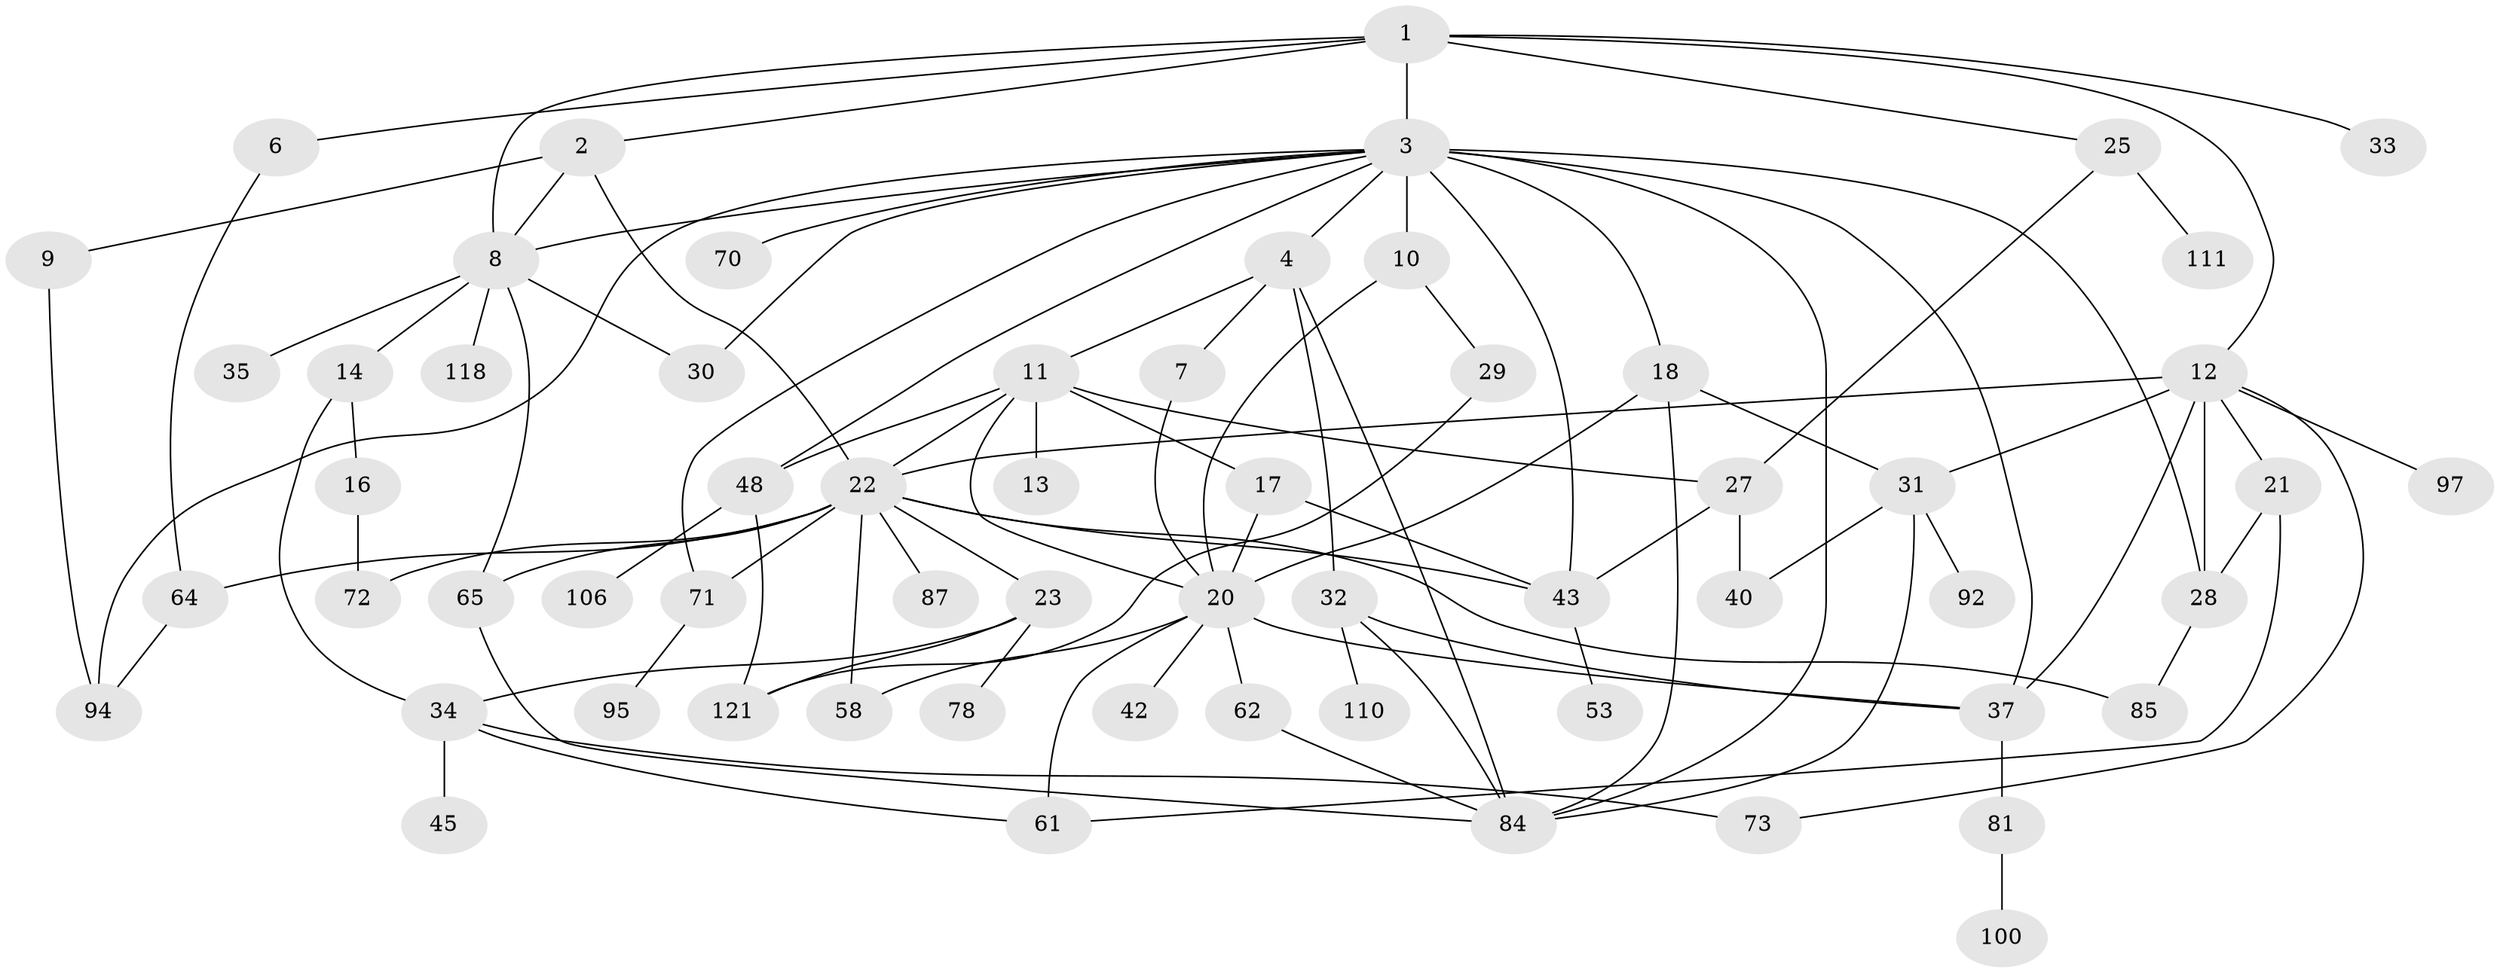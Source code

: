 // original degree distribution, {8: 0.016260162601626018, 4: 0.13008130081300814, 7: 0.008130081300813009, 5: 0.07317073170731707, 3: 0.2601626016260163, 2: 0.2682926829268293, 6: 0.032520325203252036, 1: 0.21138211382113822}
// Generated by graph-tools (version 1.1) at 2025/13/03/09/25 04:13:23]
// undirected, 61 vertices, 101 edges
graph export_dot {
graph [start="1"]
  node [color=gray90,style=filled];
  1 [super="+63"];
  2;
  3 [super="+24+82+5+39"];
  4;
  6;
  7;
  8 [super="+80"];
  9;
  10;
  11 [super="+19"];
  12 [super="+15"];
  13;
  14 [super="+96+49"];
  16;
  17 [super="+69"];
  18 [super="+52"];
  20 [super="+56+26"];
  21;
  22 [super="+54+46"];
  23 [super="+60"];
  25;
  27 [super="+67+90"];
  28 [super="+105+41"];
  29;
  30 [super="+107"];
  31 [super="+36+38"];
  32 [super="+47"];
  33;
  34 [super="+55+112"];
  35;
  37 [super="+113+123"];
  40;
  42;
  43 [super="+44+51"];
  45;
  48 [super="+77"];
  53;
  58 [super="+59"];
  61;
  62;
  64 [super="+91+114"];
  65 [super="+74"];
  70;
  71;
  72;
  73;
  78 [super="+93"];
  81;
  84 [super="+115+89+99"];
  85;
  87 [super="+109"];
  92;
  94 [super="+103+120"];
  95;
  97;
  100;
  106;
  110;
  111;
  118;
  121;
  1 -- 2;
  1 -- 3;
  1 -- 6;
  1 -- 8;
  1 -- 12;
  1 -- 25;
  1 -- 33;
  2 -- 9;
  2 -- 8;
  2 -- 22;
  3 -- 4;
  3 -- 10 [weight=2];
  3 -- 70;
  3 -- 28 [weight=2];
  3 -- 30;
  3 -- 8;
  3 -- 48 [weight=2];
  3 -- 84;
  3 -- 18 [weight=2];
  3 -- 71;
  3 -- 94;
  3 -- 37;
  3 -- 43;
  4 -- 7;
  4 -- 11;
  4 -- 32;
  4 -- 84;
  6 -- 64;
  7 -- 20;
  8 -- 14;
  8 -- 35;
  8 -- 65;
  8 -- 118;
  8 -- 30;
  9 -- 94;
  10 -- 20;
  10 -- 29;
  11 -- 13;
  11 -- 17;
  11 -- 22;
  11 -- 27;
  11 -- 48;
  11 -- 20;
  12 -- 73;
  12 -- 37;
  12 -- 97;
  12 -- 21;
  12 -- 28 [weight=2];
  12 -- 22;
  12 -- 31;
  14 -- 16;
  14 -- 34;
  16 -- 72;
  17 -- 20;
  17 -- 43;
  18 -- 31;
  18 -- 20 [weight=2];
  18 -- 84;
  20 -- 42;
  20 -- 37;
  20 -- 61;
  20 -- 62;
  20 -- 58;
  21 -- 61;
  21 -- 28;
  22 -- 23;
  22 -- 43;
  22 -- 65;
  22 -- 71;
  22 -- 72;
  22 -- 85;
  22 -- 87;
  22 -- 58 [weight=2];
  22 -- 64;
  23 -- 34;
  23 -- 78;
  23 -- 121;
  25 -- 111;
  25 -- 27;
  27 -- 40;
  27 -- 43;
  28 -- 85;
  29 -- 121;
  31 -- 92 [weight=2];
  31 -- 84;
  31 -- 40;
  32 -- 37;
  32 -- 84;
  32 -- 110;
  34 -- 45;
  34 -- 61;
  34 -- 73;
  37 -- 81;
  43 -- 53;
  48 -- 121;
  48 -- 106;
  62 -- 84;
  64 -- 94;
  65 -- 84;
  71 -- 95;
  81 -- 100;
}
